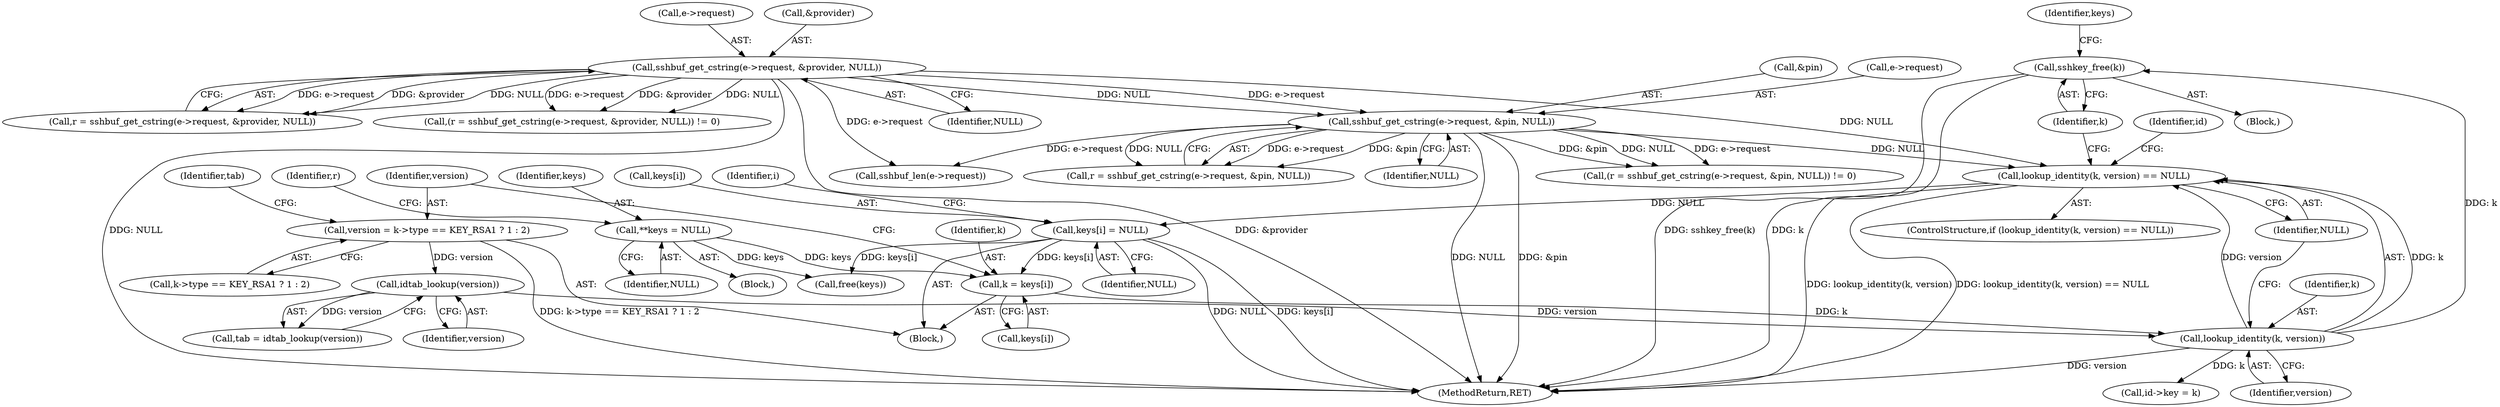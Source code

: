 digraph "0_src_9476ce1dd37d3c3218d5640b74c34c65e5f4efe5_0@API" {
"1000326" [label="(Call,sshkey_free(k))"];
"1000272" [label="(Call,lookup_identity(k, version))"];
"1000251" [label="(Call,k = keys[i])"];
"1000131" [label="(Call,**keys = NULL)"];
"1000328" [label="(Call,keys[i] = NULL)"];
"1000271" [label="(Call,lookup_identity(k, version) == NULL)"];
"1000153" [label="(Call,sshbuf_get_cstring(e->request, &pin, NULL))"];
"1000142" [label="(Call,sshbuf_get_cstring(e->request, &provider, NULL))"];
"1000268" [label="(Call,idtab_lookup(version))"];
"1000256" [label="(Call,version = k->type == KEY_RSA1 ? 1 : 2)"];
"1000257" [label="(Identifier,version)"];
"1000159" [label="(Identifier,NULL)"];
"1000275" [label="(Identifier,NULL)"];
"1000327" [label="(Identifier,k)"];
"1000343" [label="(MethodReturn,RET)"];
"1000273" [label="(Identifier,k)"];
"1000153" [label="(Call,sshbuf_get_cstring(e->request, &pin, NULL))"];
"1000253" [label="(Call,keys[i])"];
"1000141" [label="(Identifier,r)"];
"1000270" [label="(ControlStructure,if (lookup_identity(k, version) == NULL))"];
"1000251" [label="(Call,k = keys[i])"];
"1000258" [label="(Call,k->type == KEY_RSA1 ? 1 : 2)"];
"1000328" [label="(Call,keys[i] = NULL)"];
"1000157" [label="(Call,&pin)"];
"1000146" [label="(Call,&provider)"];
"1000272" [label="(Call,lookup_identity(k, version))"];
"1000271" [label="(Call,lookup_identity(k, version) == NULL)"];
"1000150" [label="(Call,(r = sshbuf_get_cstring(e->request, &pin, NULL)) != 0)"];
"1000269" [label="(Identifier,version)"];
"1000250" [label="(Block,)"];
"1000267" [label="(Identifier,tab)"];
"1000154" [label="(Call,e->request)"];
"1000249" [label="(Identifier,i)"];
"1000151" [label="(Call,r = sshbuf_get_cstring(e->request, &pin, NULL))"];
"1000330" [label="(Identifier,keys)"];
"1000167" [label="(Call,sshbuf_len(e->request))"];
"1000103" [label="(Block,)"];
"1000148" [label="(Identifier,NULL)"];
"1000256" [label="(Call,version = k->type == KEY_RSA1 ? 1 : 2)"];
"1000252" [label="(Identifier,k)"];
"1000142" [label="(Call,sshbuf_get_cstring(e->request, &provider, NULL))"];
"1000325" [label="(Block,)"];
"1000140" [label="(Call,r = sshbuf_get_cstring(e->request, &provider, NULL))"];
"1000278" [label="(Identifier,id)"];
"1000283" [label="(Call,id->key = k)"];
"1000132" [label="(Identifier,keys)"];
"1000332" [label="(Identifier,NULL)"];
"1000143" [label="(Call,e->request)"];
"1000338" [label="(Call,free(keys))"];
"1000266" [label="(Call,tab = idtab_lookup(version))"];
"1000329" [label="(Call,keys[i])"];
"1000133" [label="(Identifier,NULL)"];
"1000139" [label="(Call,(r = sshbuf_get_cstring(e->request, &provider, NULL)) != 0)"];
"1000268" [label="(Call,idtab_lookup(version))"];
"1000274" [label="(Identifier,version)"];
"1000131" [label="(Call,**keys = NULL)"];
"1000326" [label="(Call,sshkey_free(k))"];
"1000326" -> "1000325"  [label="AST: "];
"1000326" -> "1000327"  [label="CFG: "];
"1000327" -> "1000326"  [label="AST: "];
"1000330" -> "1000326"  [label="CFG: "];
"1000326" -> "1000343"  [label="DDG: sshkey_free(k)"];
"1000326" -> "1000343"  [label="DDG: k"];
"1000272" -> "1000326"  [label="DDG: k"];
"1000272" -> "1000271"  [label="AST: "];
"1000272" -> "1000274"  [label="CFG: "];
"1000273" -> "1000272"  [label="AST: "];
"1000274" -> "1000272"  [label="AST: "];
"1000275" -> "1000272"  [label="CFG: "];
"1000272" -> "1000343"  [label="DDG: version"];
"1000272" -> "1000271"  [label="DDG: k"];
"1000272" -> "1000271"  [label="DDG: version"];
"1000251" -> "1000272"  [label="DDG: k"];
"1000268" -> "1000272"  [label="DDG: version"];
"1000272" -> "1000283"  [label="DDG: k"];
"1000251" -> "1000250"  [label="AST: "];
"1000251" -> "1000253"  [label="CFG: "];
"1000252" -> "1000251"  [label="AST: "];
"1000253" -> "1000251"  [label="AST: "];
"1000257" -> "1000251"  [label="CFG: "];
"1000131" -> "1000251"  [label="DDG: keys"];
"1000328" -> "1000251"  [label="DDG: keys[i]"];
"1000131" -> "1000103"  [label="AST: "];
"1000131" -> "1000133"  [label="CFG: "];
"1000132" -> "1000131"  [label="AST: "];
"1000133" -> "1000131"  [label="AST: "];
"1000141" -> "1000131"  [label="CFG: "];
"1000131" -> "1000338"  [label="DDG: keys"];
"1000328" -> "1000250"  [label="AST: "];
"1000328" -> "1000332"  [label="CFG: "];
"1000329" -> "1000328"  [label="AST: "];
"1000332" -> "1000328"  [label="AST: "];
"1000249" -> "1000328"  [label="CFG: "];
"1000328" -> "1000343"  [label="DDG: NULL"];
"1000328" -> "1000343"  [label="DDG: keys[i]"];
"1000271" -> "1000328"  [label="DDG: NULL"];
"1000328" -> "1000338"  [label="DDG: keys[i]"];
"1000271" -> "1000270"  [label="AST: "];
"1000271" -> "1000275"  [label="CFG: "];
"1000275" -> "1000271"  [label="AST: "];
"1000278" -> "1000271"  [label="CFG: "];
"1000327" -> "1000271"  [label="CFG: "];
"1000271" -> "1000343"  [label="DDG: lookup_identity(k, version)"];
"1000271" -> "1000343"  [label="DDG: lookup_identity(k, version) == NULL"];
"1000153" -> "1000271"  [label="DDG: NULL"];
"1000142" -> "1000271"  [label="DDG: NULL"];
"1000153" -> "1000151"  [label="AST: "];
"1000153" -> "1000159"  [label="CFG: "];
"1000154" -> "1000153"  [label="AST: "];
"1000157" -> "1000153"  [label="AST: "];
"1000159" -> "1000153"  [label="AST: "];
"1000151" -> "1000153"  [label="CFG: "];
"1000153" -> "1000343"  [label="DDG: NULL"];
"1000153" -> "1000343"  [label="DDG: &pin"];
"1000153" -> "1000150"  [label="DDG: e->request"];
"1000153" -> "1000150"  [label="DDG: &pin"];
"1000153" -> "1000150"  [label="DDG: NULL"];
"1000153" -> "1000151"  [label="DDG: e->request"];
"1000153" -> "1000151"  [label="DDG: &pin"];
"1000153" -> "1000151"  [label="DDG: NULL"];
"1000142" -> "1000153"  [label="DDG: e->request"];
"1000142" -> "1000153"  [label="DDG: NULL"];
"1000153" -> "1000167"  [label="DDG: e->request"];
"1000142" -> "1000140"  [label="AST: "];
"1000142" -> "1000148"  [label="CFG: "];
"1000143" -> "1000142"  [label="AST: "];
"1000146" -> "1000142"  [label="AST: "];
"1000148" -> "1000142"  [label="AST: "];
"1000140" -> "1000142"  [label="CFG: "];
"1000142" -> "1000343"  [label="DDG: NULL"];
"1000142" -> "1000343"  [label="DDG: &provider"];
"1000142" -> "1000139"  [label="DDG: e->request"];
"1000142" -> "1000139"  [label="DDG: &provider"];
"1000142" -> "1000139"  [label="DDG: NULL"];
"1000142" -> "1000140"  [label="DDG: e->request"];
"1000142" -> "1000140"  [label="DDG: &provider"];
"1000142" -> "1000140"  [label="DDG: NULL"];
"1000142" -> "1000167"  [label="DDG: e->request"];
"1000268" -> "1000266"  [label="AST: "];
"1000268" -> "1000269"  [label="CFG: "];
"1000269" -> "1000268"  [label="AST: "];
"1000266" -> "1000268"  [label="CFG: "];
"1000268" -> "1000266"  [label="DDG: version"];
"1000256" -> "1000268"  [label="DDG: version"];
"1000256" -> "1000250"  [label="AST: "];
"1000256" -> "1000258"  [label="CFG: "];
"1000257" -> "1000256"  [label="AST: "];
"1000258" -> "1000256"  [label="AST: "];
"1000267" -> "1000256"  [label="CFG: "];
"1000256" -> "1000343"  [label="DDG: k->type == KEY_RSA1 ? 1 : 2"];
}
